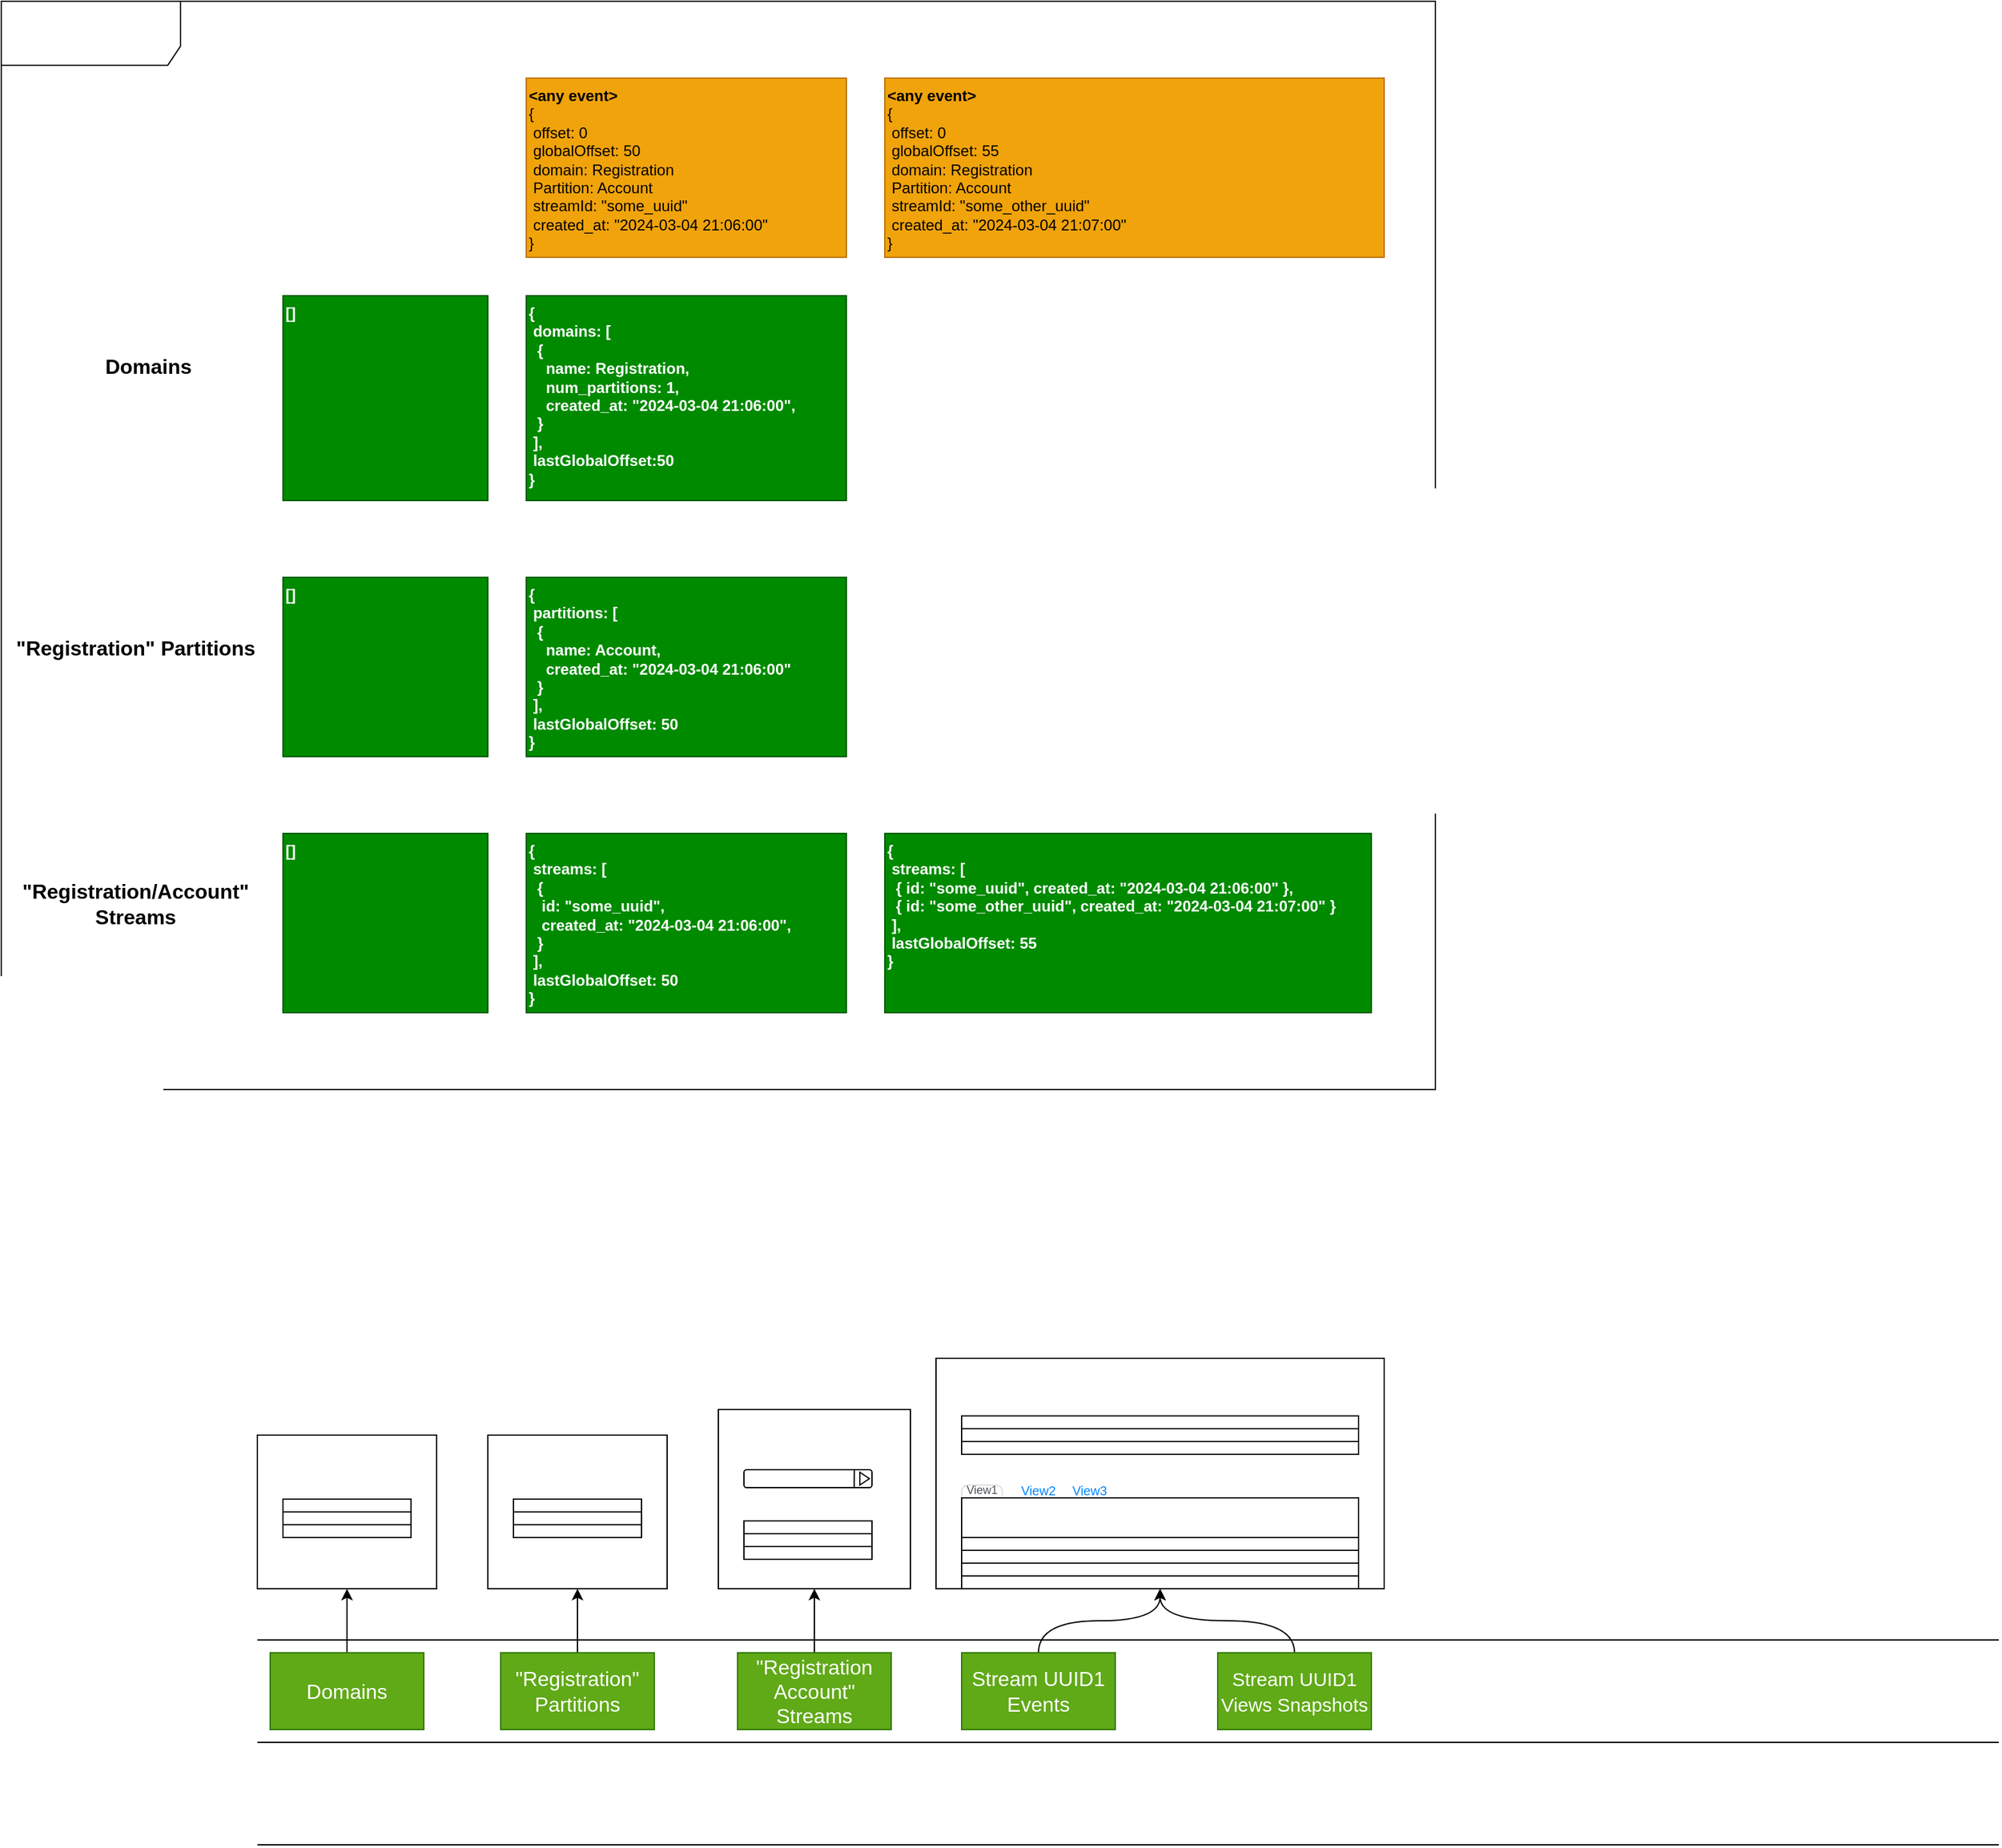 <mxfile>
    <diagram id="cKvhgTrxyVhHLqhWx0I1" name="Page-1">
        <mxGraphModel dx="1268" dy="1152" grid="1" gridSize="10" guides="1" tooltips="1" connect="1" arrows="1" fold="1" page="1" pageScale="1" pageWidth="850" pageHeight="1100" math="0" shadow="0">
            <root>
                <mxCell id="0"/>
                <mxCell id="1" parent="0"/>
                <mxCell id="5" value="&lt;b&gt;&amp;lt;any event&amp;gt;&lt;br&gt;&lt;/b&gt;{&lt;br&gt;&amp;nbsp;offset: 0&lt;br&gt;&amp;nbsp;globalOffset: 50&lt;br&gt;&amp;nbsp;domain: Registration&lt;br&gt;&amp;nbsp;Partition: Account&lt;br&gt;&amp;nbsp;streamId: &quot;some_uuid&quot;&lt;br&gt;&amp;nbsp;created_at: &quot;2024-03-04 21:06:00&quot;&lt;br&gt;}" style="rounded=0;whiteSpace=wrap;html=1;fillColor=#f0a30a;fontColor=#000000;strokeColor=#BD7000;align=left;verticalAlign=top;" vertex="1" parent="1">
                    <mxGeometry x="410" y="100" width="250" height="140" as="geometry"/>
                </mxCell>
                <mxCell id="6" value="Domains" style="text;strokeColor=none;align=center;fillColor=none;html=1;verticalAlign=middle;whiteSpace=wrap;rounded=0;fontSize=16;fontStyle=1" vertex="1" parent="1">
                    <mxGeometry x="30" y="310" width="170" height="30" as="geometry"/>
                </mxCell>
                <mxCell id="8" value="&lt;b&gt;[]&lt;/b&gt;" style="rounded=0;whiteSpace=wrap;html=1;fillColor=#008a00;strokeColor=#005700;align=left;verticalAlign=top;fontColor=#ffffff;" vertex="1" parent="1">
                    <mxGeometry x="220" y="270" width="160" height="160" as="geometry"/>
                </mxCell>
                <mxCell id="11" value="&lt;b&gt;{&lt;br&gt;&amp;nbsp;streams: [&lt;br&gt;&amp;nbsp; {&lt;br&gt;&lt;/b&gt;&lt;b&gt;&amp;nbsp; &amp;nbsp;id: &quot;some_uuid&quot;,&lt;br&gt;&lt;/b&gt;&lt;b&gt;&amp;nbsp; &amp;nbsp;created_at: &quot;2024-03-04 21:06:00&quot;,&lt;br&gt;&lt;/b&gt;&lt;b&gt;&amp;nbsp; }&lt;br&gt;&amp;nbsp;],&lt;br&gt;&amp;nbsp;lastGlobalOffset: 50&lt;br&gt;}&lt;br&gt;&lt;/b&gt;" style="rounded=0;whiteSpace=wrap;html=1;fillColor=#008a00;strokeColor=#005700;align=left;verticalAlign=top;fontColor=#ffffff;" vertex="1" parent="1">
                    <mxGeometry x="410" y="690" width="250" height="140" as="geometry"/>
                </mxCell>
                <mxCell id="12" value="&lt;b&gt;&amp;lt;any event&amp;gt;&lt;br&gt;&lt;/b&gt;{&lt;br&gt;&amp;nbsp;offset: 0&lt;br&gt;&amp;nbsp;globalOffset: 55&lt;br&gt;&amp;nbsp;domain: Registration&lt;br&gt;&amp;nbsp;Partition: Account&lt;br&gt;&amp;nbsp;streamId: &quot;some_other_uuid&quot;&lt;br&gt;&amp;nbsp;created_at: &quot;2024-03-04 21:07:00&quot;&lt;br&gt;}" style="rounded=0;whiteSpace=wrap;html=1;fillColor=#f0a30a;fontColor=#000000;strokeColor=#BD7000;align=left;verticalAlign=top;" vertex="1" parent="1">
                    <mxGeometry x="690" y="100" width="390" height="140" as="geometry"/>
                </mxCell>
                <mxCell id="16" value="&lt;b&gt;{&lt;br&gt;&amp;nbsp;domains: [&lt;br&gt;&amp;nbsp; {&lt;br&gt;&amp;nbsp; &amp;nbsp; name: Registration,&lt;br&gt;&amp;nbsp; &amp;nbsp; num_partitions: 1,&lt;br&gt;&lt;/b&gt;&lt;b&gt;&amp;nbsp; &amp;nbsp; created_at: &quot;2024-03-04 21:06:00&quot;,&lt;/b&gt;&lt;b&gt;&lt;br&gt;&amp;nbsp; }&lt;br&gt;&amp;nbsp;],&lt;br&gt;&amp;nbsp;lastGlobalOffset:50&lt;br&gt;}&lt;br&gt;&lt;/b&gt;" style="rounded=0;whiteSpace=wrap;html=1;fillColor=#008a00;strokeColor=#005700;align=left;verticalAlign=top;fontColor=#ffffff;" vertex="1" parent="1">
                    <mxGeometry x="410" y="270" width="250" height="160" as="geometry"/>
                </mxCell>
                <mxCell id="17" value="&quot;Registration&quot; Partitions" style="text;strokeColor=none;align=center;fillColor=none;html=1;verticalAlign=middle;whiteSpace=wrap;rounded=0;fontSize=16;fontStyle=1" vertex="1" parent="1">
                    <mxGeometry x="10" y="530" width="190" height="30" as="geometry"/>
                </mxCell>
                <mxCell id="18" value="&lt;b&gt;{&lt;br&gt;&amp;nbsp;partitions: [&lt;br&gt;&amp;nbsp; {&lt;br&gt;&lt;/b&gt;&lt;b&gt;&amp;nbsp; &amp;nbsp; name: Account,&lt;br&gt;&lt;/b&gt;&lt;b&gt;&amp;nbsp; &amp;nbsp; created_at: &quot;2024-03-04 21:06:00&quot;&lt;/b&gt;&lt;b&gt;&lt;br&gt;&lt;/b&gt;&lt;b&gt;&amp;nbsp; }&lt;br&gt;&amp;nbsp;],&lt;br&gt;&amp;nbsp;lastGlobalOffset: 50&lt;br&gt;}&lt;br&gt;&lt;/b&gt;" style="rounded=0;whiteSpace=wrap;html=1;fillColor=#008a00;strokeColor=#005700;align=left;verticalAlign=top;fontColor=#ffffff;" vertex="1" parent="1">
                    <mxGeometry x="410" y="490" width="250" height="140" as="geometry"/>
                </mxCell>
                <mxCell id="19" value="&lt;b&gt;[]&lt;/b&gt;" style="rounded=0;whiteSpace=wrap;html=1;fillColor=#008a00;strokeColor=#005700;align=left;verticalAlign=top;fontColor=#ffffff;" vertex="1" parent="1">
                    <mxGeometry x="220" y="490" width="160" height="140" as="geometry"/>
                </mxCell>
                <mxCell id="20" value="&quot;Registration/Account&quot; Streams" style="text;strokeColor=none;align=center;fillColor=none;html=1;verticalAlign=middle;whiteSpace=wrap;rounded=0;fontSize=16;fontStyle=1" vertex="1" parent="1">
                    <mxGeometry x="10" y="730" width="190" height="30" as="geometry"/>
                </mxCell>
                <mxCell id="21" value="&lt;b&gt;[]&lt;/b&gt;" style="rounded=0;whiteSpace=wrap;html=1;fillColor=#008a00;strokeColor=#005700;align=left;verticalAlign=top;fontColor=#ffffff;" vertex="1" parent="1">
                    <mxGeometry x="220" y="690" width="160" height="140" as="geometry"/>
                </mxCell>
                <mxCell id="22" value="&lt;b&gt;{&lt;br&gt;&amp;nbsp;streams: [&lt;br&gt;&amp;nbsp; {&amp;nbsp;&lt;/b&gt;&lt;b&gt;id: &quot;some_uuid&quot;,&amp;nbsp;&lt;/b&gt;&lt;b&gt;created_at: &quot;2024-03-04 21:06:00&quot;&amp;nbsp;&lt;/b&gt;&lt;b&gt;},&lt;br&gt;&lt;/b&gt;&lt;b&gt;&amp;nbsp; {&amp;nbsp;&lt;/b&gt;&lt;b&gt;id: &quot;some_other_uuid&quot;,&amp;nbsp;&lt;/b&gt;&lt;b&gt;created_at: &quot;2024-03-04 21:07:00&quot;&amp;nbsp;&lt;/b&gt;&lt;b&gt;}&lt;/b&gt;&lt;b&gt;&lt;br&gt;&amp;nbsp;],&lt;br&gt;&amp;nbsp;lastGlobalOffset: 55&lt;br&gt;}&lt;br&gt;&amp;nbsp;&lt;br&gt;&lt;/b&gt;" style="rounded=0;whiteSpace=wrap;html=1;fillColor=#008a00;strokeColor=#005700;align=left;verticalAlign=top;fontColor=#ffffff;" vertex="1" parent="1">
                    <mxGeometry x="690" y="690" width="380" height="140" as="geometry"/>
                </mxCell>
                <mxCell id="23" value="" style="endArrow=none;html=1;fontSize=16;fontColor=#000000;fontStyle=0" edge="1" parent="1">
                    <mxGeometry width="50" height="50" relative="1" as="geometry">
                        <mxPoint x="200" y="1320" as="sourcePoint"/>
                        <mxPoint x="1560" y="1320" as="targetPoint"/>
                    </mxGeometry>
                </mxCell>
                <mxCell id="24" value="" style="endArrow=none;html=1;fontSize=16;fontColor=#000000;fontStyle=0" edge="1" parent="1">
                    <mxGeometry width="50" height="50" relative="1" as="geometry">
                        <mxPoint x="200" y="1400" as="sourcePoint"/>
                        <mxPoint x="1560" y="1400" as="targetPoint"/>
                    </mxGeometry>
                </mxCell>
                <mxCell id="25" value="" style="endArrow=none;html=1;fontSize=16;fontColor=#000000;fontStyle=0" edge="1" parent="1">
                    <mxGeometry width="50" height="50" relative="1" as="geometry">
                        <mxPoint x="200" y="1480" as="sourcePoint"/>
                        <mxPoint x="1560" y="1480" as="targetPoint"/>
                    </mxGeometry>
                </mxCell>
                <mxCell id="26" value="" style="rounded=0;whiteSpace=wrap;html=1;fontSize=16;fontColor=#000000;" vertex="1" parent="1">
                    <mxGeometry x="200" y="1160" width="140" height="120" as="geometry"/>
                </mxCell>
                <mxCell id="28" style="edgeStyle=none;html=1;entryX=0.5;entryY=1;entryDx=0;entryDy=0;fontSize=16;fontColor=#000000;fontStyle=0" edge="1" parent="1" source="27" target="26">
                    <mxGeometry relative="1" as="geometry"/>
                </mxCell>
                <mxCell id="27" value="Domains" style="rounded=0;whiteSpace=wrap;html=1;fontSize=16;fontColor=#ffffff;fillColor=#60a917;strokeColor=#2D7600;" vertex="1" parent="1">
                    <mxGeometry x="210" y="1330" width="120" height="60" as="geometry"/>
                </mxCell>
                <mxCell id="30" value="&lt;font color=&quot;#ffffff&quot; style=&quot;font-size: 10px;&quot;&gt;Domains:&lt;/font&gt;" style="text;strokeColor=none;align=left;fillColor=none;html=1;verticalAlign=middle;whiteSpace=wrap;rounded=0;fontSize=10;fontColor=#000000;" vertex="1" parent="1">
                    <mxGeometry x="210" y="1170" width="50" height="20" as="geometry"/>
                </mxCell>
                <mxCell id="31" value="" style="rounded=0;whiteSpace=wrap;html=1;fontSize=10;fontColor=#FFFFFF;align=left;" vertex="1" parent="1">
                    <mxGeometry x="220" y="1210" width="100" height="10" as="geometry"/>
                </mxCell>
                <mxCell id="32" value="" style="rounded=0;whiteSpace=wrap;html=1;fontSize=10;fontColor=#FFFFFF;" vertex="1" parent="1">
                    <mxGeometry x="220" y="1220" width="100" height="10" as="geometry"/>
                </mxCell>
                <mxCell id="33" value="" style="rounded=0;whiteSpace=wrap;html=1;fontSize=10;fontColor=#FFFFFF;" vertex="1" parent="1">
                    <mxGeometry x="220" y="1230" width="100" height="10" as="geometry"/>
                </mxCell>
                <mxCell id="34" value="&lt;font color=&quot;#ffffff&quot; style=&quot;font-size: 6px;&quot;&gt;Name&amp;nbsp; &amp;nbsp; &amp;nbsp; &amp;nbsp; &amp;nbsp; &amp;nbsp; &amp;nbsp; &amp;nbsp; &amp;nbsp;Create At&lt;/font&gt;" style="text;strokeColor=none;align=left;fillColor=none;html=1;verticalAlign=middle;whiteSpace=wrap;rounded=0;fontSize=8;fontColor=#000000;" vertex="1" parent="1">
                    <mxGeometry x="220" y="1190" width="100" height="20" as="geometry"/>
                </mxCell>
                <mxCell id="35" value="&lt;font style=&quot;font-size: 6px;&quot;&gt;Registration&amp;nbsp; &amp;nbsp; &amp;nbsp;2024-03-04 21:06:00&lt;/font&gt;" style="text;strokeColor=none;align=left;fillColor=none;html=1;verticalAlign=middle;whiteSpace=wrap;rounded=0;fontSize=13;fontColor=#FFFFFF;" vertex="1" parent="1">
                    <mxGeometry x="220" y="1208" width="100" height="10" as="geometry"/>
                </mxCell>
                <mxCell id="36" value="&lt;font style=&quot;font-size: 6px;&quot;&gt;Payments&amp;nbsp; &amp;nbsp; &amp;nbsp; &amp;nbsp; 2024-03-05 11:00:00&lt;/font&gt;" style="text;strokeColor=none;align=left;fillColor=none;html=1;verticalAlign=middle;whiteSpace=wrap;rounded=0;fontSize=13;fontColor=#FFFFFF;" vertex="1" parent="1">
                    <mxGeometry x="220" y="1218" width="100" height="10" as="geometry"/>
                </mxCell>
                <mxCell id="37" value="&lt;font style=&quot;font-size: 6px;&quot;&gt;Eligibility&amp;nbsp; &amp;nbsp; &amp;nbsp; &amp;nbsp; &amp;nbsp; 2024-03-05 11:05:00&lt;/font&gt;" style="text;strokeColor=none;align=left;fillColor=none;html=1;verticalAlign=middle;whiteSpace=wrap;rounded=0;fontSize=13;fontColor=#FFFFFF;" vertex="1" parent="1">
                    <mxGeometry x="220" y="1228" width="100" height="10" as="geometry"/>
                </mxCell>
                <mxCell id="40" value="" style="rounded=0;whiteSpace=wrap;html=1;fontSize=16;fontColor=#000000;" vertex="1" parent="1">
                    <mxGeometry x="380" y="1160" width="140" height="120" as="geometry"/>
                </mxCell>
                <mxCell id="41" value="&lt;font color=&quot;#ffffff&quot; style=&quot;font-size: 7px;&quot;&gt;Domain: Registration &amp;gt; Partitions&lt;/font&gt;" style="text;strokeColor=none;align=left;fillColor=none;html=1;verticalAlign=middle;whiteSpace=wrap;rounded=0;fontSize=10;fontColor=#000000;" vertex="1" parent="1">
                    <mxGeometry x="390" y="1170" width="110" height="20" as="geometry"/>
                </mxCell>
                <mxCell id="42" value="" style="rounded=0;whiteSpace=wrap;html=1;fontSize=10;fontColor=#FFFFFF;align=left;" vertex="1" parent="1">
                    <mxGeometry x="400" y="1210" width="100" height="10" as="geometry"/>
                </mxCell>
                <mxCell id="43" value="" style="rounded=0;whiteSpace=wrap;html=1;fontSize=10;fontColor=#FFFFFF;" vertex="1" parent="1">
                    <mxGeometry x="400" y="1220" width="100" height="10" as="geometry"/>
                </mxCell>
                <mxCell id="44" value="" style="rounded=0;whiteSpace=wrap;html=1;fontSize=10;fontColor=#FFFFFF;" vertex="1" parent="1">
                    <mxGeometry x="400" y="1230" width="100" height="10" as="geometry"/>
                </mxCell>
                <mxCell id="45" value="&lt;font color=&quot;#ffffff&quot; style=&quot;font-size: 6px;&quot;&gt;Name&amp;nbsp; &amp;nbsp; &amp;nbsp; &amp;nbsp; &amp;nbsp; &amp;nbsp; &amp;nbsp; &amp;nbsp; &amp;nbsp;Create At&lt;/font&gt;" style="text;strokeColor=none;align=left;fillColor=none;html=1;verticalAlign=middle;whiteSpace=wrap;rounded=0;fontSize=8;fontColor=#000000;" vertex="1" parent="1">
                    <mxGeometry x="400" y="1190" width="100" height="20" as="geometry"/>
                </mxCell>
                <mxCell id="46" value="&lt;font style=&quot;font-size: 6px;&quot;&gt;Account&amp;nbsp; &amp;nbsp; &amp;nbsp;2024-03-04 21:06:00&lt;/font&gt;" style="text;strokeColor=none;align=left;fillColor=none;html=1;verticalAlign=middle;whiteSpace=wrap;rounded=0;fontSize=13;fontColor=#FFFFFF;" vertex="1" parent="1">
                    <mxGeometry x="400" y="1208" width="100" height="10" as="geometry"/>
                </mxCell>
                <mxCell id="50" style="edgeStyle=none;html=1;entryX=0.5;entryY=1;entryDx=0;entryDy=0;fontSize=7;fontColor=#FFFFFF;fontStyle=0" edge="1" parent="1" source="49" target="40">
                    <mxGeometry relative="1" as="geometry"/>
                </mxCell>
                <mxCell id="49" value="&quot;Registration&quot; Partitions" style="rounded=0;whiteSpace=wrap;html=1;fontSize=16;fontColor=#ffffff;fillColor=#60a917;strokeColor=#2D7600;" vertex="1" parent="1">
                    <mxGeometry x="390" y="1330" width="120" height="60" as="geometry"/>
                </mxCell>
                <mxCell id="51" value="" style="rounded=0;whiteSpace=wrap;html=1;fontSize=16;fontColor=#000000;" vertex="1" parent="1">
                    <mxGeometry x="560" y="1140" width="150" height="140" as="geometry"/>
                </mxCell>
                <mxCell id="52" value="&lt;font color=&quot;#ffffff&quot; style=&quot;font-size: 7px;&quot;&gt;Domain: Registration &amp;gt;&lt;br&gt;&amp;nbsp;Partition: Account &amp;gt; Streams&lt;/font&gt;" style="text;strokeColor=none;align=left;fillColor=none;html=1;verticalAlign=middle;whiteSpace=wrap;rounded=0;fontSize=10;fontColor=#000000;" vertex="1" parent="1">
                    <mxGeometry x="570" y="1157" width="110" height="20" as="geometry"/>
                </mxCell>
                <mxCell id="53" value="" style="rounded=0;whiteSpace=wrap;html=1;fontSize=10;fontColor=#FFFFFF;align=left;" vertex="1" parent="1">
                    <mxGeometry x="580" y="1227" width="100" height="10" as="geometry"/>
                </mxCell>
                <mxCell id="54" value="" style="rounded=0;whiteSpace=wrap;html=1;fontSize=10;fontColor=#FFFFFF;" vertex="1" parent="1">
                    <mxGeometry x="580" y="1237" width="100" height="10" as="geometry"/>
                </mxCell>
                <mxCell id="55" value="" style="rounded=0;whiteSpace=wrap;html=1;fontSize=10;fontColor=#FFFFFF;" vertex="1" parent="1">
                    <mxGeometry x="580" y="1247" width="100" height="10" as="geometry"/>
                </mxCell>
                <mxCell id="56" value="&lt;font color=&quot;#ffffff&quot; style=&quot;font-size: 6px;&quot;&gt;ID&amp;nbsp; &amp;nbsp; &amp;nbsp; &amp;nbsp; &amp;nbsp; &amp;nbsp; &amp;nbsp; &amp;nbsp; &amp;nbsp;Create At&lt;/font&gt;" style="text;strokeColor=none;align=left;fillColor=none;html=1;verticalAlign=middle;whiteSpace=wrap;rounded=0;fontSize=8;fontColor=#000000;" vertex="1" parent="1">
                    <mxGeometry x="580" y="1207" width="100" height="20" as="geometry"/>
                </mxCell>
                <mxCell id="57" value="&lt;font style=&quot;font-size: 6px;&quot;&gt;uuid1&amp;nbsp; &amp;nbsp; &amp;nbsp;2024-03-04 21:06:00&lt;/font&gt;" style="text;strokeColor=none;align=left;fillColor=none;html=1;verticalAlign=middle;whiteSpace=wrap;rounded=0;fontSize=13;fontColor=#FFFFFF;" vertex="1" parent="1">
                    <mxGeometry x="580" y="1225" width="100" height="10" as="geometry"/>
                </mxCell>
                <mxCell id="58" value="&lt;font style=&quot;font-size: 6px;&quot;&gt;uuid2&amp;nbsp; &amp;nbsp; &amp;nbsp;2024-03-05 10:00:00&lt;/font&gt;" style="text;strokeColor=none;align=left;fillColor=none;html=1;verticalAlign=middle;whiteSpace=wrap;rounded=0;fontSize=13;fontColor=#FFFFFF;" vertex="1" parent="1">
                    <mxGeometry x="580" y="1235" width="100" height="10" as="geometry"/>
                </mxCell>
                <mxCell id="60" style="edgeStyle=none;html=1;entryX=0.5;entryY=1;entryDx=0;entryDy=0;fontSize=7;fontColor=#FFFFFF;fontStyle=0" edge="1" parent="1" source="59" target="51">
                    <mxGeometry relative="1" as="geometry"/>
                </mxCell>
                <mxCell id="59" value="&quot;Registration Account&quot; Streams" style="rounded=0;whiteSpace=wrap;html=1;fontSize=16;fontColor=#ffffff;fillColor=#60a917;strokeColor=#2D7600;" vertex="1" parent="1">
                    <mxGeometry x="575" y="1330" width="120" height="60" as="geometry"/>
                </mxCell>
                <mxCell id="61" value="" style="rounded=0;whiteSpace=wrap;html=1;fontSize=16;fontColor=#000000;" vertex="1" parent="1">
                    <mxGeometry x="730" y="1100" width="350" height="180" as="geometry"/>
                </mxCell>
                <mxCell id="62" value="&lt;font color=&quot;#ffffff&quot; style=&quot;font-size: 7px;&quot;&gt;Domain: Registration &amp;gt;&amp;nbsp;Partition: Account &amp;gt; Stream: uuid1&lt;/font&gt;" style="text;strokeColor=none;align=left;fillColor=none;html=1;verticalAlign=middle;whiteSpace=wrap;rounded=0;fontSize=10;fontColor=#000000;" vertex="1" parent="1">
                    <mxGeometry x="740" y="1105" width="200" height="20" as="geometry"/>
                </mxCell>
                <mxCell id="63" value="" style="rounded=0;whiteSpace=wrap;html=1;fontSize=10;fontColor=#FFFFFF;align=left;" vertex="1" parent="1">
                    <mxGeometry x="750" y="1145" width="310" height="10" as="geometry"/>
                </mxCell>
                <mxCell id="64" value="" style="rounded=0;whiteSpace=wrap;html=1;fontSize=10;fontColor=#FFFFFF;" vertex="1" parent="1">
                    <mxGeometry x="750" y="1155" width="310" height="10" as="geometry"/>
                </mxCell>
                <mxCell id="65" value="" style="rounded=0;whiteSpace=wrap;html=1;fontSize=10;fontColor=#FFFFFF;" vertex="1" parent="1">
                    <mxGeometry x="750" y="1165" width="310" height="10" as="geometry"/>
                </mxCell>
                <mxCell id="66" value="&lt;font color=&quot;#ffffff&quot; style=&quot;font-size: 6px;&quot;&gt;offset&amp;nbsp; &amp;nbsp; &amp;nbsp; &amp;nbsp; &amp;nbsp; captured_at&amp;nbsp; &amp;nbsp; &amp;nbsp; &amp;nbsp; &amp;nbsp; &amp;nbsp; &amp;nbsp; &amp;nbsp; &amp;nbsp; &amp;nbsp; &amp;nbsp; &amp;nbsp; &amp;nbsp;event_type&amp;nbsp; &amp;nbsp; &amp;nbsp; &amp;nbsp; &amp;nbsp; &amp;nbsp; &amp;nbsp; &amp;nbsp; &amp;nbsp; &amp;nbsp; &amp;nbsp; payload&amp;nbsp; &amp;nbsp; &amp;nbsp; &amp;nbsp; &amp;nbsp; &amp;nbsp; &amp;nbsp; &amp;nbsp; &amp;nbsp; &amp;nbsp; &amp;nbsp; &amp;nbsp; &amp;nbsp; &amp;nbsp; &amp;nbsp; &amp;nbsp;captured_by&amp;nbsp;&amp;nbsp;&lt;/font&gt;" style="text;strokeColor=none;align=left;fillColor=none;html=1;verticalAlign=middle;whiteSpace=wrap;rounded=0;fontSize=8;fontColor=#000000;" vertex="1" parent="1">
                    <mxGeometry x="750" y="1125" width="310" height="20" as="geometry"/>
                </mxCell>
                <mxCell id="67" value="&lt;font style=&quot;font-size: 6px;&quot;&gt;0&amp;nbsp; &amp;nbsp; &amp;nbsp; &amp;nbsp; &amp;nbsp; &amp;nbsp; &amp;nbsp;2024-03-04 21:06:00&amp;nbsp; &amp;nbsp; &amp;nbsp; &amp;nbsp; &amp;nbsp; registration_requested&amp;nbsp; &amp;nbsp; &amp;nbsp; &amp;nbsp;{ account_id: uuid1, ...}&amp;nbsp; &amp;nbsp; &amp;nbsp; &amp;nbsp; registration_API&lt;/font&gt;" style="text;strokeColor=none;align=left;fillColor=none;html=1;verticalAlign=middle;whiteSpace=wrap;rounded=0;fontSize=13;fontColor=#FFFFFF;" vertex="1" parent="1">
                    <mxGeometry x="750" y="1143" width="310" height="10" as="geometry"/>
                </mxCell>
                <mxCell id="69" value="&lt;font style=&quot;font-size: 6px;&quot;&gt;1&amp;nbsp; &amp;nbsp; &amp;nbsp; &amp;nbsp; &amp;nbsp; &amp;nbsp; &amp;nbsp;2024-03-04 21:06:55&amp;nbsp; &amp;nbsp; &amp;nbsp; &amp;nbsp; &amp;nbsp; email_provided&amp;nbsp; &amp;nbsp; &amp;nbsp; &amp;nbsp; &amp;nbsp; &amp;nbsp; &amp;nbsp; &amp;nbsp; &amp;nbsp; { email: user@...}&amp;nbsp; &amp;nbsp; &amp;nbsp; &amp;nbsp; &amp;nbsp; &amp;nbsp; &amp;nbsp; &amp;nbsp; &amp;nbsp;registration_API&lt;/font&gt;" style="text;strokeColor=none;align=left;fillColor=none;html=1;verticalAlign=middle;whiteSpace=wrap;rounded=0;fontSize=13;fontColor=#FFFFFF;" vertex="1" parent="1">
                    <mxGeometry x="750" y="1153" width="310" height="10" as="geometry"/>
                </mxCell>
                <mxCell id="70" value="&lt;font style=&quot;font-size: 6px;&quot;&gt;2&amp;nbsp; &amp;nbsp; &amp;nbsp; &amp;nbsp; &amp;nbsp; &amp;nbsp; &amp;nbsp;2024-03-04 21:06:56&amp;nbsp; &amp;nbsp; &amp;nbsp; &amp;nbsp; &amp;nbsp; email_verified&amp;nbsp; &amp;nbsp; &amp;nbsp; &amp;nbsp; &amp;nbsp; &amp;nbsp; &amp;nbsp; &amp;nbsp; &amp;nbsp; &amp;nbsp; { email: user@...}&amp;nbsp; &amp;nbsp; &amp;nbsp; &amp;nbsp; &amp;nbsp; &amp;nbsp; &amp;nbsp; &amp;nbsp; &amp;nbsp;email_verifier&lt;/font&gt;" style="text;strokeColor=none;align=left;fillColor=none;html=1;verticalAlign=middle;whiteSpace=wrap;rounded=0;fontSize=13;fontColor=#FFFFFF;" vertex="1" parent="1">
                    <mxGeometry x="750" y="1163" width="310" height="10" as="geometry"/>
                </mxCell>
                <mxCell id="72" style="edgeStyle=orthogonalEdgeStyle;html=1;entryX=0.5;entryY=1;entryDx=0;entryDy=0;fontSize=9;fontColor=#FFFFFF;curved=1;fontStyle=0" edge="1" parent="1" source="71" target="61">
                    <mxGeometry relative="1" as="geometry"/>
                </mxCell>
                <mxCell id="71" value="Stream UUID1 Events" style="rounded=0;whiteSpace=wrap;html=1;fontSize=16;fontColor=#ffffff;fillColor=#60a917;strokeColor=#2D7600;" vertex="1" parent="1">
                    <mxGeometry x="750" y="1330" width="120" height="60" as="geometry"/>
                </mxCell>
                <mxCell id="73" value="" style="rounded=1;whiteSpace=wrap;html=1;fontSize=9;fontColor=#FFFFFF;" vertex="1" parent="1">
                    <mxGeometry x="580" y="1187" width="100" height="14" as="geometry"/>
                </mxCell>
                <mxCell id="75" value="&lt;font style=&quot;font-size: 6px;&quot;&gt;Search Stream...&lt;/font&gt;" style="text;strokeColor=none;align=left;fillColor=none;html=1;verticalAlign=middle;whiteSpace=wrap;rounded=0;fontSize=13;fontColor=#FFFFFF;" vertex="1" parent="1">
                    <mxGeometry x="580" y="1185" width="100" height="10" as="geometry"/>
                </mxCell>
                <mxCell id="76" value="" style="endArrow=none;html=1;fontSize=9;fontColor=#FFFFFF;exitX=0.881;exitY=1.029;exitDx=0;exitDy=0;exitPerimeter=0;entryX=0.882;entryY=0.2;entryDx=0;entryDy=0;entryPerimeter=0;jumpSize=6;endSize=6;fontStyle=0" edge="1" parent="1">
                    <mxGeometry width="50" height="50" relative="1" as="geometry">
                        <mxPoint x="666.1" y="1201.406" as="sourcePoint"/>
                        <mxPoint x="666.2" y="1187" as="targetPoint"/>
                    </mxGeometry>
                </mxCell>
                <mxCell id="80" value="" style="triangle;whiteSpace=wrap;html=1;fontSize=9;fontColor=#FFFFFF;" vertex="1" parent="1">
                    <mxGeometry x="670.5" y="1189" width="7.5" height="10" as="geometry"/>
                </mxCell>
                <mxCell id="81" value="&lt;font style=&quot;font-size: 6px;&quot;&gt;&lt;b&gt;1&lt;/b&gt; 2 3 Next&amp;gt;&lt;/font&gt;" style="text;strokeColor=none;align=center;fillColor=none;html=1;verticalAlign=middle;whiteSpace=wrap;rounded=0;fontSize=13;fontColor=#FFFFFF;" vertex="1" parent="1">
                    <mxGeometry x="580" y="1257" width="100" height="10" as="geometry"/>
                </mxCell>
                <mxCell id="82" value="&lt;font style=&quot;font-size: 6px;&quot;&gt;&lt;b&gt;1&lt;/b&gt; 2 3 Next&amp;gt;&lt;/font&gt;" style="text;strokeColor=none;align=center;fillColor=none;html=1;verticalAlign=middle;whiteSpace=wrap;rounded=0;fontSize=13;fontColor=#FFFFFF;" vertex="1" parent="1">
                    <mxGeometry x="750" y="1175" width="310" height="10" as="geometry"/>
                </mxCell>
                <mxCell id="84" style="edgeStyle=orthogonalEdgeStyle;jumpSize=6;html=1;entryX=0.5;entryY=1;entryDx=0;entryDy=0;fontSize=15;fontColor=#FFFFFF;endSize=6;curved=1;fontStyle=0" edge="1" parent="1" source="83" target="61">
                    <mxGeometry relative="1" as="geometry"/>
                </mxCell>
                <mxCell id="83" value="&lt;font style=&quot;font-size: 15px;&quot;&gt;Stream UUID1 Views Snapshots&lt;/font&gt;" style="rounded=0;whiteSpace=wrap;html=1;fontSize=16;fontColor=#ffffff;fillColor=#60a917;strokeColor=#2D7600;" vertex="1" parent="1">
                    <mxGeometry x="950" y="1330" width="120" height="60" as="geometry"/>
                </mxCell>
                <mxCell id="90" value="" style="group;fontSize=10;" vertex="1" connectable="0" parent="1">
                    <mxGeometry x="750" y="1200" width="310" height="10" as="geometry"/>
                </mxCell>
                <mxCell id="85" value="&lt;font style=&quot;font-size: 9px;&quot;&gt;View1&lt;/font&gt;" style="html=1;shadow=0;dashed=0;shape=mxgraph.bootstrap.tabTop;strokeColor=#DFDFDF;fillColor=#ffffff;rSize=5;perimeter=none;whiteSpace=wrap;resizeWidth=1;align=center;spacing=20;fontSize=9;fontColor=#4B5259;" vertex="1" parent="90">
                    <mxGeometry y="-1" width="31.795" height="8.889" as="geometry"/>
                </mxCell>
                <mxCell id="86" value="View2" style="strokeColor=none;fillColor=none;rSize=5;perimeter=none;whiteSpace=wrap;resizeWidth=1;align=center;spacing=20;fontSize=10;fontColor=#0085FC;" vertex="1" parent="90">
                    <mxGeometry x="50.002" y="-1.11" width="19.872" height="8.889" as="geometry"/>
                </mxCell>
                <mxCell id="89" value="" style="shape=line;strokeColor=#dddddd;fontSize=15;fontColor=#FFFFFF;" vertex="1" parent="90">
                    <mxGeometry x="31.795" y="7.778" width="278.205" height="2.222" as="geometry"/>
                </mxCell>
                <mxCell id="87" value="View3" style="strokeColor=none;fillColor=none;rSize=5;perimeter=none;whiteSpace=wrap;resizeWidth=1;align=center;spacing=20;fontSize=10;fontColor=#0085FC;" vertex="1" parent="90">
                    <mxGeometry x="89.998" y="-1.11" width="19.872" height="8.889" as="geometry"/>
                </mxCell>
                <mxCell id="92" value="" style="rounded=0;whiteSpace=wrap;html=1;fontSize=10;fontColor=#FFFFFF;" vertex="1" parent="1">
                    <mxGeometry x="750" y="1209" width="310" height="71" as="geometry"/>
                </mxCell>
                <mxCell id="100" value="" style="rounded=0;whiteSpace=wrap;html=1;fontSize=10;fontColor=#FFFFFF;align=left;" vertex="1" parent="1">
                    <mxGeometry x="750" y="1240" width="310" height="10" as="geometry"/>
                </mxCell>
                <mxCell id="101" value="" style="rounded=0;whiteSpace=wrap;html=1;fontSize=10;fontColor=#FFFFFF;" vertex="1" parent="1">
                    <mxGeometry x="750" y="1250" width="310" height="10" as="geometry"/>
                </mxCell>
                <mxCell id="102" value="" style="rounded=0;whiteSpace=wrap;html=1;fontSize=10;fontColor=#FFFFFF;" vertex="1" parent="1">
                    <mxGeometry x="750" y="1260" width="310" height="10" as="geometry"/>
                </mxCell>
                <mxCell id="103" value="&lt;font style=&quot;font-size: 6px;&quot;&gt;100&amp;nbsp; &amp;nbsp; &amp;nbsp; &amp;nbsp; &amp;nbsp;2024-03-04 21:06:00&amp;nbsp; &amp;nbsp; &amp;nbsp; &amp;nbsp; &amp;nbsp; { account_id: uuid1, ...}&amp;nbsp;&lt;/font&gt;" style="text;strokeColor=none;align=left;fillColor=none;html=1;verticalAlign=middle;whiteSpace=wrap;rounded=0;fontSize=13;fontColor=#FFFFFF;" vertex="1" parent="1">
                    <mxGeometry x="750" y="1238" width="310" height="10" as="geometry"/>
                </mxCell>
                <mxCell id="104" value="&lt;font style=&quot;font-size: 6px;&quot;&gt;90&amp;nbsp; &amp;nbsp; &amp;nbsp; &amp;nbsp; &amp;nbsp; &amp;nbsp;2024-03-04 21:03:55&amp;nbsp; &amp;nbsp; &amp;nbsp; &amp;nbsp; &amp;nbsp; { email: user@...}&lt;/font&gt;" style="text;strokeColor=none;align=left;fillColor=none;html=1;verticalAlign=middle;whiteSpace=wrap;rounded=0;fontSize=13;fontColor=#FFFFFF;" vertex="1" parent="1">
                    <mxGeometry x="750" y="1248" width="310" height="10" as="geometry"/>
                </mxCell>
                <mxCell id="105" value="&lt;font style=&quot;font-size: 6px;&quot;&gt;80&amp;nbsp; &amp;nbsp; &amp;nbsp; &amp;nbsp; &amp;nbsp; &amp;nbsp;2024-03-04 21:01:23&amp;nbsp; &amp;nbsp; &amp;nbsp; &amp;nbsp; &amp;nbsp; { email: user@...}&lt;/font&gt;" style="text;strokeColor=none;align=left;fillColor=none;html=1;verticalAlign=middle;whiteSpace=wrap;rounded=0;fontSize=13;fontColor=#FFFFFF;" vertex="1" parent="1">
                    <mxGeometry x="750" y="1258" width="310" height="10" as="geometry"/>
                </mxCell>
                <mxCell id="106" value="&lt;font style=&quot;font-size: 6px;&quot;&gt;&lt;b&gt;1&lt;/b&gt; 2 3 Next&amp;gt;&lt;/font&gt;" style="text;strokeColor=none;align=center;fillColor=none;html=1;verticalAlign=middle;whiteSpace=wrap;rounded=0;fontSize=13;fontColor=#FFFFFF;" vertex="1" parent="1">
                    <mxGeometry x="750" y="1268" width="310" height="10" as="geometry"/>
                </mxCell>
                <mxCell id="108" value="&lt;font style=&quot;font-size: 16px;&quot;&gt;Read Models&lt;/font&gt;" style="shape=umlFrame;whiteSpace=wrap;html=1;fontSize=9;fontColor=#FFFFFF;fillStyle=auto;width=140;height=50;" vertex="1" parent="1">
                    <mxGeometry y="40" width="1120" height="850" as="geometry"/>
                </mxCell>
                <mxCell id="107" value="&lt;font color=&quot;#ffffff&quot; style=&quot;font-size: 6px;&quot;&gt;offset&amp;nbsp; &amp;nbsp; &amp;nbsp; &amp;nbsp; &amp;nbsp; captured_at&amp;nbsp; &amp;nbsp; &amp;nbsp; &amp;nbsp; &amp;nbsp; &amp;nbsp; &amp;nbsp; &amp;nbsp; &amp;nbsp; &amp;nbsp; &amp;nbsp; &amp;nbsp; &amp;nbsp;state&lt;/font&gt;" style="text;strokeColor=none;align=left;fillColor=none;html=1;verticalAlign=middle;whiteSpace=wrap;rounded=0;fontSize=8;fontColor=#000000;" vertex="1" parent="1">
                    <mxGeometry x="750" y="1218" width="310" height="20" as="geometry"/>
                </mxCell>
            </root>
        </mxGraphModel>
    </diagram>
</mxfile>
